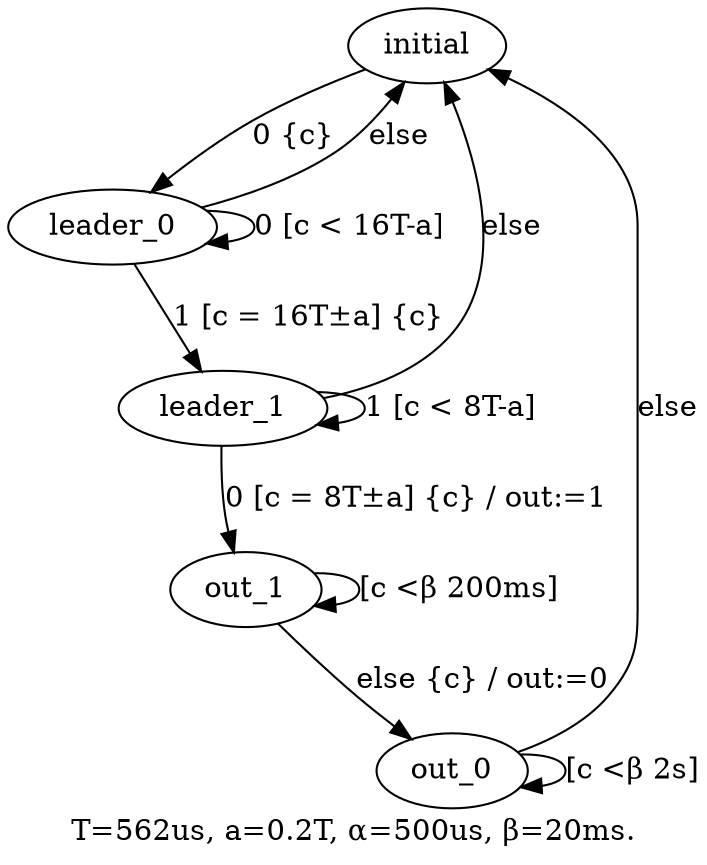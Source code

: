digraph fsm1 {
    graph [label = "T=562us, a=0.2T, α=500us, β=20ms."]
    0 [label = "initial"]
    1 [label = "leader_0"]
    2 [label = "leader_1"]
    3 [label = "out_1"]
    4 [label = "out_0"]
    0 -> 1 [label = "0 {c}"]
    1 -> 1 [label = "0 [c < 16T-a]"]
    1 -> 2 [label = "1 [c = 16T±a] {c}"]
    1 -> 0 [label = "else"]
    2 -> 2 [label = "1 [c < 8T-a]"]
    2 -> 3 [label = "0 [c = 8T±a] {c} / out:=1"]
    2 -> 0 [label = "else"]
    3 -> 3 [label = "[c <β 200ms]"]
    3 -> 4 [label = "else {c} / out:=0"]
    4 -> 4 [label = "[c <β 2s]"]
    4 -> 0 [label = "else"]
}
